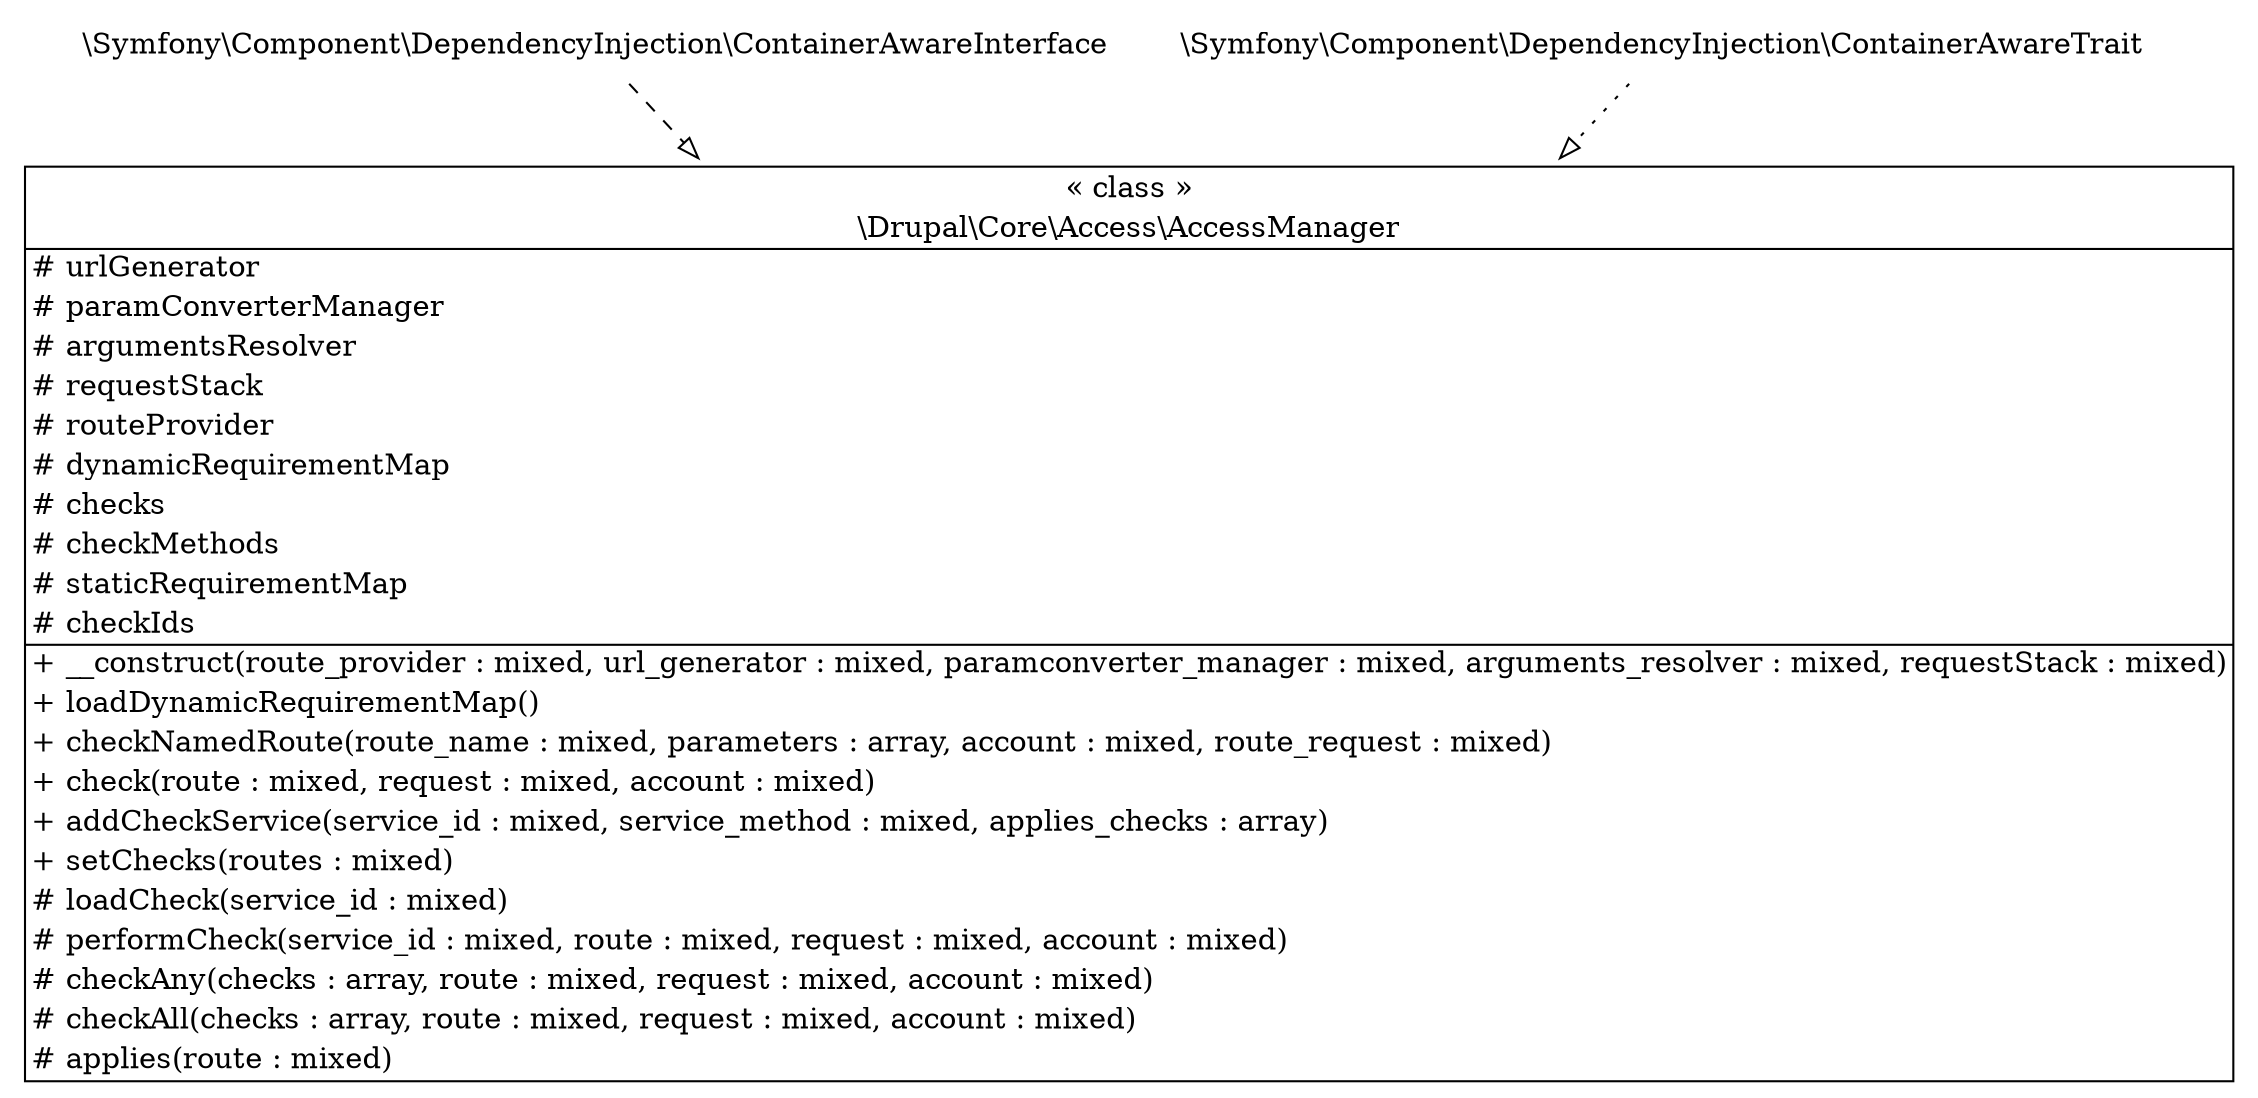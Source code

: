 digraph "Class Diagram" {
  node [shape=plaintext]
  "\\Drupal\\Core\\Access\\AccessManager" [
    label=<
<table border="1" cellpadding="2" cellspacing="0" cellborder="0">
<tr><td align="center">&laquo; class &raquo;</td></tr>
<tr><td align="center" title="class AccessManager">\\Drupal\\Core\\Access\\AccessManager</td></tr><hr />
<tr><td align="left" title="protected urlGenerator"># urlGenerator</td></tr>
<tr><td align="left" title="protected paramConverterManager"># paramConverterManager</td></tr>
<tr><td align="left" title="protected argumentsResolver"># argumentsResolver</td></tr>
<tr><td align="left" title="protected requestStack"># requestStack</td></tr>
<tr><td align="left" title="protected routeProvider"># routeProvider</td></tr>
<tr><td align="left" title="protected dynamicRequirementMap"># dynamicRequirementMap</td></tr>
<tr><td align="left" title="protected checks"># checks</td></tr>
<tr><td align="left" title="protected checkMethods"># checkMethods</td></tr>
<tr><td align="left" title="protected staticRequirementMap"># staticRequirementMap</td></tr>
<tr><td align="left" title="protected checkIds"># checkIds</td></tr>
<hr />
<tr><td align="left" title="public __construct">+ __construct(route_provider : mixed, url_generator : mixed, paramconverter_manager : mixed, arguments_resolver : mixed, requestStack : mixed)</td></tr>
<tr><td align="left" title="public loadDynamicRequirementMap">+ loadDynamicRequirementMap()</td></tr>
<tr><td align="left" title="public checkNamedRoute">+ checkNamedRoute(route_name : mixed, parameters : array, account : mixed, route_request : mixed)</td></tr>
<tr><td align="left" title="public check">+ check(route : mixed, request : mixed, account : mixed)</td></tr>
<tr><td align="left" title="public addCheckService">+ addCheckService(service_id : mixed, service_method : mixed, applies_checks : array)</td></tr>
<tr><td align="left" title="public setChecks">+ setChecks(routes : mixed)</td></tr>
<tr><td align="left" title="protected loadCheck"># loadCheck(service_id : mixed)</td></tr>
<tr><td align="left" title="protected performCheck"># performCheck(service_id : mixed, route : mixed, request : mixed, account : mixed)</td></tr>
<tr><td align="left" title="protected checkAny"># checkAny(checks : array, route : mixed, request : mixed, account : mixed)</td></tr>
<tr><td align="left" title="protected checkAll"># checkAll(checks : array, route : mixed, request : mixed, account : mixed)</td></tr>
<tr><td align="left" title="protected applies"># applies(route : mixed)</td></tr>
</table>
  >
  ];
"\\Symfony\\Component\\DependencyInjection\\ContainerAwareInterface" -> "\\Drupal\\Core\\Access\\AccessManager" [arrowhead="empty" style="dashed"];

"\\Symfony\\Component\\DependencyInjection\\ContainerAwareTrait" -> "\\Drupal\\Core\\Access\\AccessManager" [arrowhead="empty" style="dotted"];

}